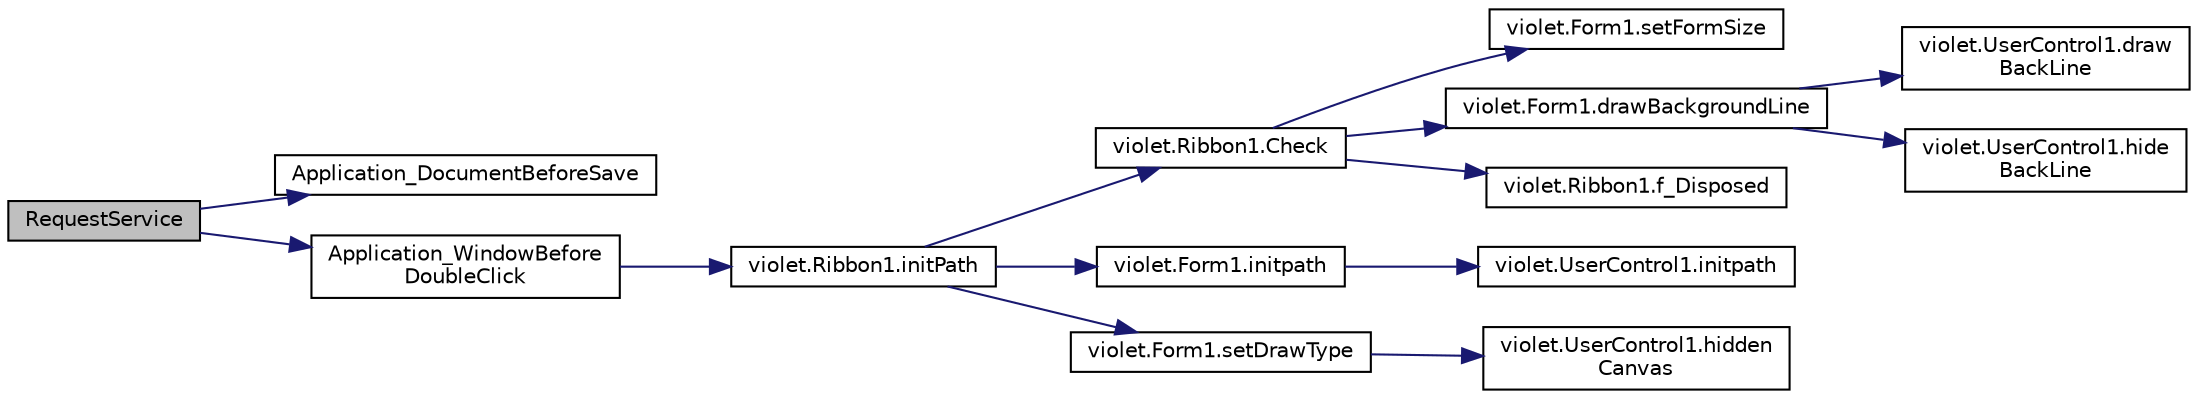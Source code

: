 digraph "RequestService"
{
 // LATEX_PDF_SIZE
  edge [fontname="Helvetica",fontsize="10",labelfontname="Helvetica",labelfontsize="10"];
  node [fontname="Helvetica",fontsize="10",shape=record];
  rankdir="LR";
  Node91 [label="RequestService",height=0.2,width=0.4,color="black", fillcolor="grey75", style="filled", fontcolor="black",tooltip=" "];
  Node91 -> Node92 [color="midnightblue",fontsize="10",style="solid",fontname="Helvetica"];
  Node92 [label="Application_DocumentBeforeSave",height=0.2,width=0.4,color="black", fillcolor="white", style="filled",URL="$classviolet_1_1ThisAddIn.html#afd8df7e66000ec502c06db8ce0699e77",tooltip=" "];
  Node91 -> Node93 [color="midnightblue",fontsize="10",style="solid",fontname="Helvetica"];
  Node93 [label="Application_WindowBefore\lDoubleClick",height=0.2,width=0.4,color="black", fillcolor="white", style="filled",URL="$classviolet_1_1ThisAddIn.html#aa494af8af0bf8a93c32c525d56ca863a",tooltip=" "];
  Node93 -> Node94 [color="midnightblue",fontsize="10",style="solid",fontname="Helvetica"];
  Node94 [label="violet.Ribbon1.initPath",height=0.2,width=0.4,color="black", fillcolor="white", style="filled",URL="$classviolet_1_1Ribbon1.html#a867ef83dccf9cf4c442062a2dea308e5",tooltip="載入圖片"];
  Node94 -> Node95 [color="midnightblue",fontsize="10",style="solid",fontname="Helvetica"];
  Node95 [label="violet.Ribbon1.Check",height=0.2,width=0.4,color="black", fillcolor="white", style="filled",URL="$classviolet_1_1Ribbon1.html#a8aa07d65426e7ce38b64e3f6fd17dd6c",tooltip=" "];
  Node95 -> Node96 [color="midnightblue",fontsize="10",style="solid",fontname="Helvetica"];
  Node96 [label="violet.Form1.setFormSize",height=0.2,width=0.4,color="black", fillcolor="white", style="filled",URL="$classviolet_1_1Form1.html#a66ada238a1e1de24fb7fa163a080a7e7",tooltip="取得設定用的畫布大小"];
  Node95 -> Node97 [color="midnightblue",fontsize="10",style="solid",fontname="Helvetica"];
  Node97 [label="violet.Form1.drawBackgroundLine",height=0.2,width=0.4,color="black", fillcolor="white", style="filled",URL="$classviolet_1_1Form1.html#a132ce6e73ab218f205bea0e580cdff3b",tooltip="繪製背景格線"];
  Node97 -> Node98 [color="midnightblue",fontsize="10",style="solid",fontname="Helvetica"];
  Node98 [label="violet.UserControl1.draw\lBackLine",height=0.2,width=0.4,color="black", fillcolor="white", style="filled",URL="$classviolet_1_1UserControl1.html#ade416bc121a3343d371e9ee79174f71b",tooltip="畫背景格線"];
  Node97 -> Node99 [color="midnightblue",fontsize="10",style="solid",fontname="Helvetica"];
  Node99 [label="violet.UserControl1.hide\lBackLine",height=0.2,width=0.4,color="black", fillcolor="white", style="filled",URL="$classviolet_1_1UserControl1.html#adcb2044e63bc071fd2ac2ea76c040972",tooltip=" "];
  Node95 -> Node100 [color="midnightblue",fontsize="10",style="solid",fontname="Helvetica"];
  Node100 [label="violet.Ribbon1.f_Disposed",height=0.2,width=0.4,color="black", fillcolor="white", style="filled",URL="$classviolet_1_1Ribbon1.html#acb15324b124bd9320875063b75ad293c",tooltip=" "];
  Node94 -> Node101 [color="midnightblue",fontsize="10",style="solid",fontname="Helvetica"];
  Node101 [label="violet.Form1.initpath",height=0.2,width=0.4,color="black", fillcolor="white", style="filled",URL="$classviolet_1_1Form1.html#abb83df2d2659e29ef97117a5d02aa3fa",tooltip="載入XML"];
  Node101 -> Node102 [color="midnightblue",fontsize="10",style="solid",fontname="Helvetica"];
  Node102 [label="violet.UserControl1.initpath",height=0.2,width=0.4,color="black", fillcolor="white", style="filled",URL="$classviolet_1_1UserControl1.html#abb83df2d2659e29ef97117a5d02aa3fa",tooltip=" "];
  Node94 -> Node103 [color="midnightblue",fontsize="10",style="solid",fontname="Helvetica"];
  Node103 [label="violet.Form1.setDrawType",height=0.2,width=0.4,color="black", fillcolor="white", style="filled",URL="$classviolet_1_1Form1.html#a599d9a99b13c11d2f6d297ac571dd1d4",tooltip="設定目前動作"];
  Node103 -> Node104 [color="midnightblue",fontsize="10",style="solid",fontname="Helvetica"];
  Node104 [label="violet.UserControl1.hidden\lCanvas",height=0.2,width=0.4,color="black", fillcolor="white", style="filled",URL="$classviolet_1_1UserControl1.html#a627a75487e3e1290de15298da69aae31",tooltip="隱藏myControl"];
}
